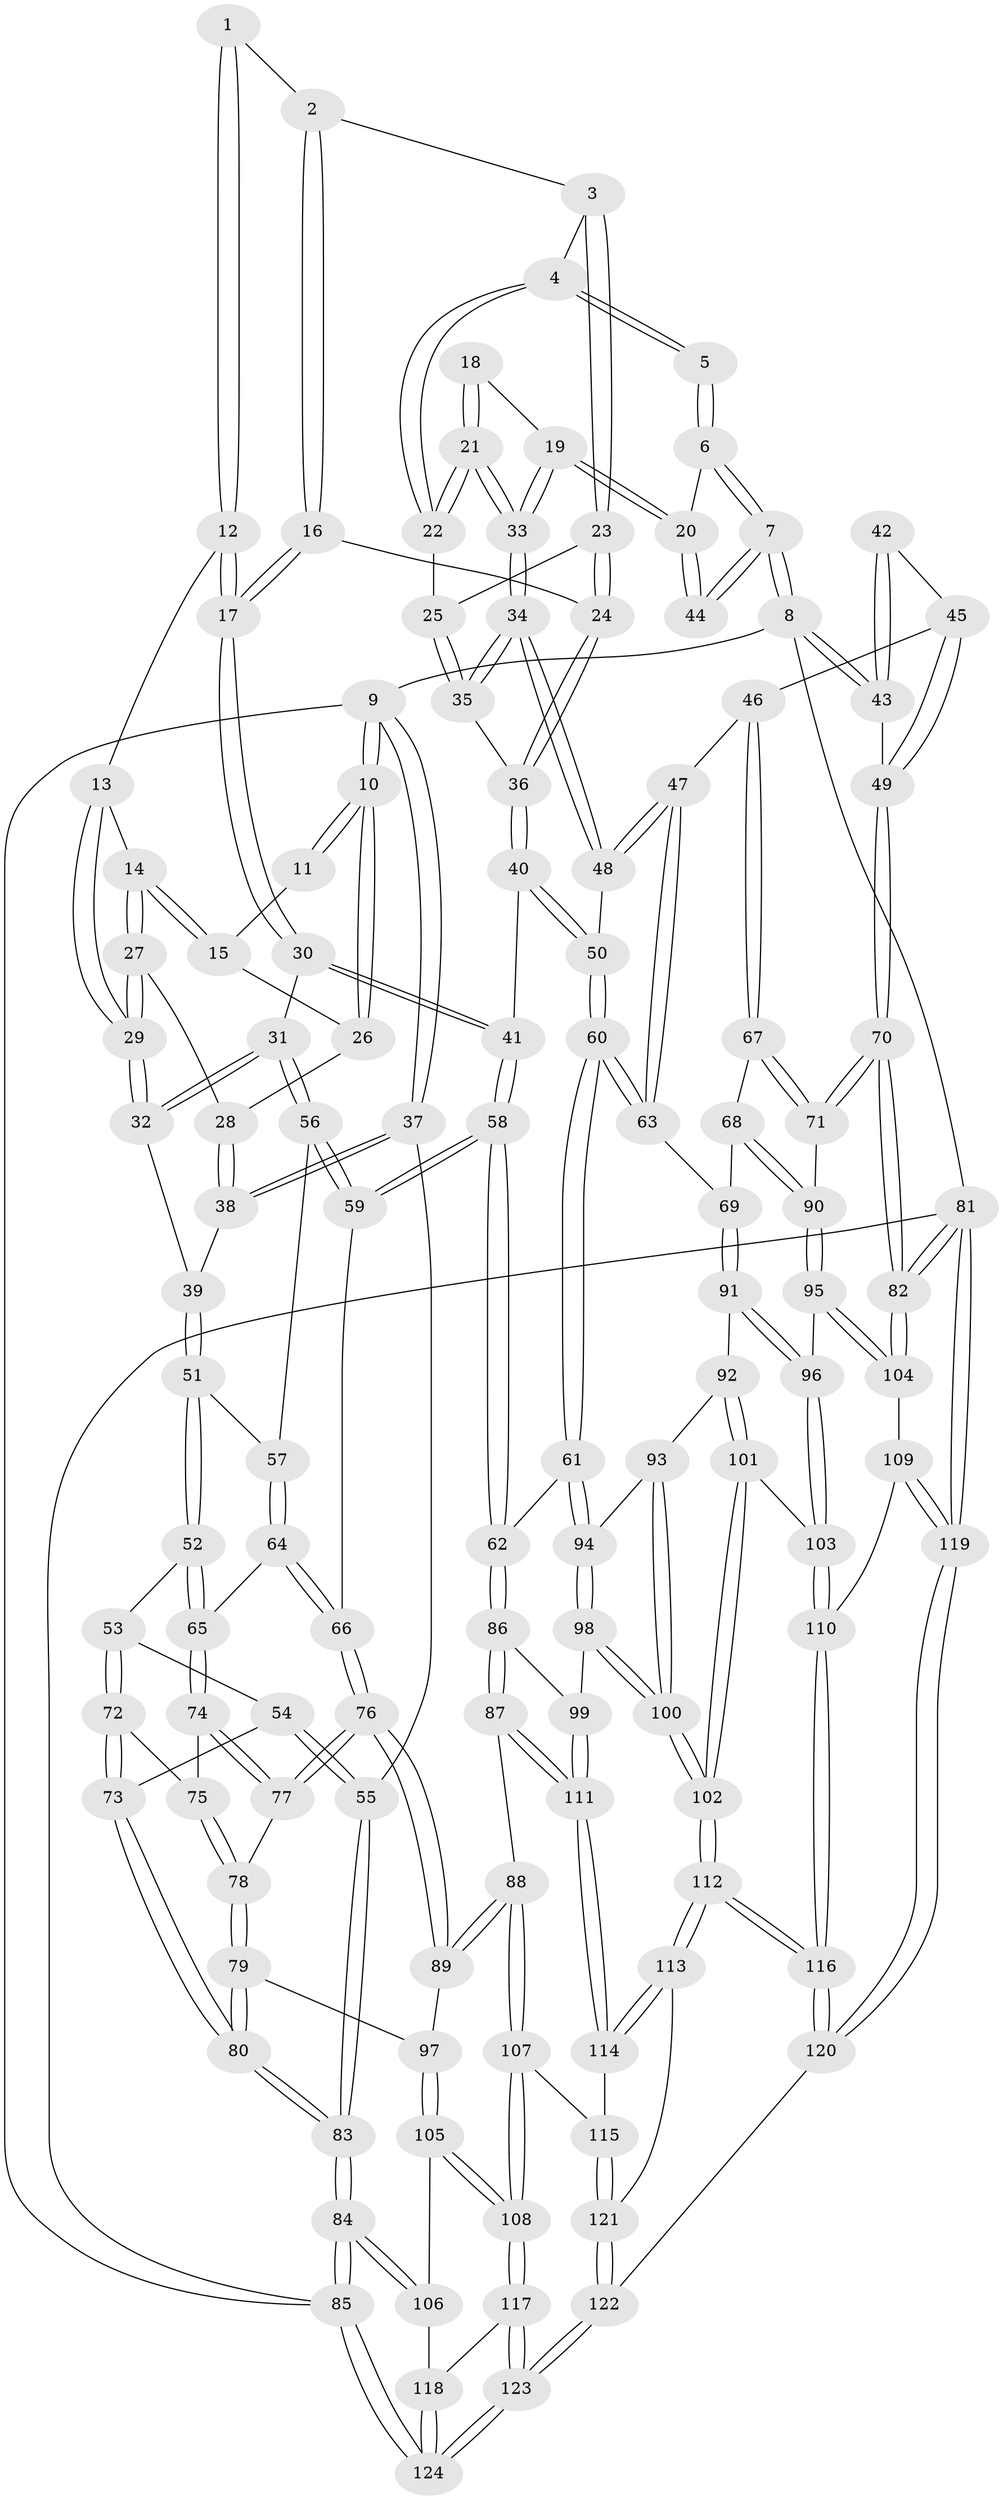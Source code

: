 // coarse degree distribution, {3: 0.10810810810810811, 4: 0.3783783783783784, 5: 0.3783783783783784, 6: 0.10810810810810811, 2: 0.02702702702702703}
// Generated by graph-tools (version 1.1) at 2025/42/03/06/25 10:42:34]
// undirected, 124 vertices, 307 edges
graph export_dot {
graph [start="1"]
  node [color=gray90,style=filled];
  1 [pos="+0.3361387175453841+0"];
  2 [pos="+0.5577614947523998+0"];
  3 [pos="+0.6222013598789071+0"];
  4 [pos="+0.6590751651629065+0"];
  5 [pos="+0.8127938661551568+0"];
  6 [pos="+1+0"];
  7 [pos="+1+0"];
  8 [pos="+1+0"];
  9 [pos="+0+0"];
  10 [pos="+0+0"];
  11 [pos="+0.26608740612035287+0"];
  12 [pos="+0.329892908265329+0.056039363566288664"];
  13 [pos="+0.24798934992590252+0.09222465463022454"];
  14 [pos="+0.20855139519675944+0.07149340933745113"];
  15 [pos="+0.19998890200613675+0.05964212432834957"];
  16 [pos="+0.4536917560064985+0.14967751237484245"];
  17 [pos="+0.40168858608368796+0.1973130290118528"];
  18 [pos="+0.8128079153314444+0"];
  19 [pos="+0.8580692235702916+0.19981485798835225"];
  20 [pos="+0.8587989264051422+0.19958213101720879"];
  21 [pos="+0.789051046092841+0.21391060282328797"];
  22 [pos="+0.667152168342768+0.005720921353899939"];
  23 [pos="+0.5547441464413507+0.14605441293298926"];
  24 [pos="+0.5482076228494771+0.15101185730254543"];
  25 [pos="+0.639053123761831+0.11893494357113364"];
  26 [pos="+0.14534730362382967+0.07445061336139909"];
  27 [pos="+0.19165717063365484+0.13083901737209802"];
  28 [pos="+0.1043175461296902+0.14681494748215382"];
  29 [pos="+0.26081228876295337+0.20199121298618355"];
  30 [pos="+0.38625546970218727+0.2407108695739605"];
  31 [pos="+0.3703765616437834+0.24730136589624863"];
  32 [pos="+0.2759185955856078+0.2382868105682873"];
  33 [pos="+0.7938228488092315+0.23330596309896376"];
  34 [pos="+0.7737948104279625+0.26331323977949206"];
  35 [pos="+0.6828202484192344+0.23221250229154597"];
  36 [pos="+0.6142754094194387+0.2459653028282963"];
  37 [pos="+0+0.09510622220264972"];
  38 [pos="+0.06951821095587235+0.1789266726611427"];
  39 [pos="+0.1719136086582304+0.2780709944941973"];
  40 [pos="+0.5523996291394371+0.29324007523291323"];
  41 [pos="+0.43742325195751497+0.27794290086724777"];
  42 [pos="+0.941920177270454+0.21994209787504806"];
  43 [pos="+1+0"];
  44 [pos="+0.933407680251286+0.21564578817235164"];
  45 [pos="+0.9955429604496253+0.25276252097778046"];
  46 [pos="+0.9019664961986696+0.3698956192809631"];
  47 [pos="+0.783456557272384+0.3098459692406199"];
  48 [pos="+0.7757250000112256+0.2768480469793731"];
  49 [pos="+1+0.2626358349726442"];
  50 [pos="+0.5828003840148047+0.3586140094764551"];
  51 [pos="+0.1667795424996076+0.29368518648421965"];
  52 [pos="+0.13460346103603604+0.35552300209462767"];
  53 [pos="+0.12973098945059003+0.3593187107300343"];
  54 [pos="+0.020498040236619573+0.3521797499174928"];
  55 [pos="+0+0.24507980999668552"];
  56 [pos="+0.3467826040267353+0.3299230167596817"];
  57 [pos="+0.2757759230360258+0.40297481493686216"];
  58 [pos="+0.49169011821225395+0.5101875517057232"];
  59 [pos="+0.37405127350311246+0.48647691542211224"];
  60 [pos="+0.6134838970052875+0.4959281961737654"];
  61 [pos="+0.5714867684674666+0.5302279483958885"];
  62 [pos="+0.5094894824515722+0.5238331695224834"];
  63 [pos="+0.7083515334775263+0.47017423493241983"];
  64 [pos="+0.26916512654156177+0.4218350379591332"];
  65 [pos="+0.2272360423926392+0.44034600068292246"];
  66 [pos="+0.35130960043266685+0.4937275193524247"];
  67 [pos="+0.9316638585652607+0.4062216100971437"];
  68 [pos="+0.8020387263876677+0.5237180784737101"];
  69 [pos="+0.7729202814225785+0.5200334002426619"];
  70 [pos="+1+0.518784395907689"];
  71 [pos="+1+0.5123520607752879"];
  72 [pos="+0.10939502194331295+0.4330739465150725"];
  73 [pos="+0.027240396730399883+0.4822473504369056"];
  74 [pos="+0.22141724739807725+0.4697403307603536"];
  75 [pos="+0.12670785494714143+0.4625523420650743"];
  76 [pos="+0.24446609875376704+0.5931612541455725"];
  77 [pos="+0.23207216081514767+0.5767644842664005"];
  78 [pos="+0.14344198084508294+0.5313132306623862"];
  79 [pos="+0+0.5872120066187653"];
  80 [pos="+0+0.5856677133019496"];
  81 [pos="+1+1"];
  82 [pos="+1+0.7645229509025422"];
  83 [pos="+0+0.6333672742738011"];
  84 [pos="+0+0.7182262314279015"];
  85 [pos="+0+1"];
  86 [pos="+0.37581762555961434+0.693456438447707"];
  87 [pos="+0.3547143148852828+0.7047858037092035"];
  88 [pos="+0.3060084436765937+0.7035075528923898"];
  89 [pos="+0.24591724425149503+0.6312813121883352"];
  90 [pos="+0.9150039277432515+0.5835920560983883"];
  91 [pos="+0.7670573369042+0.6423525321372451"];
  92 [pos="+0.6839952070960834+0.664563103406001"];
  93 [pos="+0.63952207719189+0.6296423530883324"];
  94 [pos="+0.5835848488427027+0.5722555822558789"];
  95 [pos="+0.872739754958547+0.6784475151418469"];
  96 [pos="+0.8294434464866757+0.7053474962177018"];
  97 [pos="+0.16085482336899826+0.6581384420070391"];
  98 [pos="+0.5432933853258559+0.733628960450864"];
  99 [pos="+0.5418609120681547+0.7335905718113794"];
  100 [pos="+0.607322739973436+0.8277675053129268"];
  101 [pos="+0.6956983789462804+0.7808639291315632"];
  102 [pos="+0.617437597027641+0.8456800441757997"];
  103 [pos="+0.809507243257781+0.7672287415319549"];
  104 [pos="+1+0.7775740011116798"];
  105 [pos="+0.09446131563269779+0.7671162457368568"];
  106 [pos="+0+0.7836030747747322"];
  107 [pos="+0.23778877673296395+0.8451769077445114"];
  108 [pos="+0.22174302633676024+0.8508436879829412"];
  109 [pos="+0.8652458820621105+0.8512021495825436"];
  110 [pos="+0.8646380131578424+0.850751815482855"];
  111 [pos="+0.4262770585556114+0.815835805458451"];
  112 [pos="+0.5980049820423659+0.9316681497896875"];
  113 [pos="+0.46423757984620667+0.8930722299986831"];
  114 [pos="+0.44009325789392845+0.8566169252582877"];
  115 [pos="+0.24756487568590352+0.8533487253921619"];
  116 [pos="+0.6052595958261983+0.948508140960759"];
  117 [pos="+0.15261063509325457+0.9341168300074298"];
  118 [pos="+0.08412314948317533+0.9217777177521924"];
  119 [pos="+0.9499257201937826+1"];
  120 [pos="+0.6538865859661908+1"];
  121 [pos="+0.3418511385335917+0.9667711765586281"];
  122 [pos="+0.30842734592735294+1"];
  123 [pos="+0.210708264252377+1"];
  124 [pos="+0+1"];
  1 -- 2;
  1 -- 12;
  1 -- 12;
  2 -- 3;
  2 -- 16;
  2 -- 16;
  3 -- 4;
  3 -- 23;
  3 -- 23;
  4 -- 5;
  4 -- 5;
  4 -- 22;
  4 -- 22;
  5 -- 6;
  5 -- 6;
  6 -- 7;
  6 -- 7;
  6 -- 20;
  7 -- 8;
  7 -- 8;
  7 -- 44;
  7 -- 44;
  8 -- 9;
  8 -- 43;
  8 -- 43;
  8 -- 81;
  9 -- 10;
  9 -- 10;
  9 -- 37;
  9 -- 37;
  9 -- 85;
  10 -- 11;
  10 -- 11;
  10 -- 26;
  10 -- 26;
  11 -- 15;
  12 -- 13;
  12 -- 17;
  12 -- 17;
  13 -- 14;
  13 -- 29;
  13 -- 29;
  14 -- 15;
  14 -- 15;
  14 -- 27;
  14 -- 27;
  15 -- 26;
  16 -- 17;
  16 -- 17;
  16 -- 24;
  17 -- 30;
  17 -- 30;
  18 -- 19;
  18 -- 21;
  18 -- 21;
  19 -- 20;
  19 -- 20;
  19 -- 33;
  19 -- 33;
  20 -- 44;
  20 -- 44;
  21 -- 22;
  21 -- 22;
  21 -- 33;
  21 -- 33;
  22 -- 25;
  23 -- 24;
  23 -- 24;
  23 -- 25;
  24 -- 36;
  24 -- 36;
  25 -- 35;
  25 -- 35;
  26 -- 28;
  27 -- 28;
  27 -- 29;
  27 -- 29;
  28 -- 38;
  28 -- 38;
  29 -- 32;
  29 -- 32;
  30 -- 31;
  30 -- 41;
  30 -- 41;
  31 -- 32;
  31 -- 32;
  31 -- 56;
  31 -- 56;
  32 -- 39;
  33 -- 34;
  33 -- 34;
  34 -- 35;
  34 -- 35;
  34 -- 48;
  34 -- 48;
  35 -- 36;
  36 -- 40;
  36 -- 40;
  37 -- 38;
  37 -- 38;
  37 -- 55;
  38 -- 39;
  39 -- 51;
  39 -- 51;
  40 -- 41;
  40 -- 50;
  40 -- 50;
  41 -- 58;
  41 -- 58;
  42 -- 43;
  42 -- 43;
  42 -- 45;
  43 -- 49;
  45 -- 46;
  45 -- 49;
  45 -- 49;
  46 -- 47;
  46 -- 67;
  46 -- 67;
  47 -- 48;
  47 -- 48;
  47 -- 63;
  47 -- 63;
  48 -- 50;
  49 -- 70;
  49 -- 70;
  50 -- 60;
  50 -- 60;
  51 -- 52;
  51 -- 52;
  51 -- 57;
  52 -- 53;
  52 -- 65;
  52 -- 65;
  53 -- 54;
  53 -- 72;
  53 -- 72;
  54 -- 55;
  54 -- 55;
  54 -- 73;
  55 -- 83;
  55 -- 83;
  56 -- 57;
  56 -- 59;
  56 -- 59;
  57 -- 64;
  57 -- 64;
  58 -- 59;
  58 -- 59;
  58 -- 62;
  58 -- 62;
  59 -- 66;
  60 -- 61;
  60 -- 61;
  60 -- 63;
  60 -- 63;
  61 -- 62;
  61 -- 94;
  61 -- 94;
  62 -- 86;
  62 -- 86;
  63 -- 69;
  64 -- 65;
  64 -- 66;
  64 -- 66;
  65 -- 74;
  65 -- 74;
  66 -- 76;
  66 -- 76;
  67 -- 68;
  67 -- 71;
  67 -- 71;
  68 -- 69;
  68 -- 90;
  68 -- 90;
  69 -- 91;
  69 -- 91;
  70 -- 71;
  70 -- 71;
  70 -- 82;
  70 -- 82;
  71 -- 90;
  72 -- 73;
  72 -- 73;
  72 -- 75;
  73 -- 80;
  73 -- 80;
  74 -- 75;
  74 -- 77;
  74 -- 77;
  75 -- 78;
  75 -- 78;
  76 -- 77;
  76 -- 77;
  76 -- 89;
  76 -- 89;
  77 -- 78;
  78 -- 79;
  78 -- 79;
  79 -- 80;
  79 -- 80;
  79 -- 97;
  80 -- 83;
  80 -- 83;
  81 -- 82;
  81 -- 82;
  81 -- 119;
  81 -- 119;
  81 -- 85;
  82 -- 104;
  82 -- 104;
  83 -- 84;
  83 -- 84;
  84 -- 85;
  84 -- 85;
  84 -- 106;
  84 -- 106;
  85 -- 124;
  85 -- 124;
  86 -- 87;
  86 -- 87;
  86 -- 99;
  87 -- 88;
  87 -- 111;
  87 -- 111;
  88 -- 89;
  88 -- 89;
  88 -- 107;
  88 -- 107;
  89 -- 97;
  90 -- 95;
  90 -- 95;
  91 -- 92;
  91 -- 96;
  91 -- 96;
  92 -- 93;
  92 -- 101;
  92 -- 101;
  93 -- 94;
  93 -- 100;
  93 -- 100;
  94 -- 98;
  94 -- 98;
  95 -- 96;
  95 -- 104;
  95 -- 104;
  96 -- 103;
  96 -- 103;
  97 -- 105;
  97 -- 105;
  98 -- 99;
  98 -- 100;
  98 -- 100;
  99 -- 111;
  99 -- 111;
  100 -- 102;
  100 -- 102;
  101 -- 102;
  101 -- 102;
  101 -- 103;
  102 -- 112;
  102 -- 112;
  103 -- 110;
  103 -- 110;
  104 -- 109;
  105 -- 106;
  105 -- 108;
  105 -- 108;
  106 -- 118;
  107 -- 108;
  107 -- 108;
  107 -- 115;
  108 -- 117;
  108 -- 117;
  109 -- 110;
  109 -- 119;
  109 -- 119;
  110 -- 116;
  110 -- 116;
  111 -- 114;
  111 -- 114;
  112 -- 113;
  112 -- 113;
  112 -- 116;
  112 -- 116;
  113 -- 114;
  113 -- 114;
  113 -- 121;
  114 -- 115;
  115 -- 121;
  115 -- 121;
  116 -- 120;
  116 -- 120;
  117 -- 118;
  117 -- 123;
  117 -- 123;
  118 -- 124;
  118 -- 124;
  119 -- 120;
  119 -- 120;
  120 -- 122;
  121 -- 122;
  121 -- 122;
  122 -- 123;
  122 -- 123;
  123 -- 124;
  123 -- 124;
}

